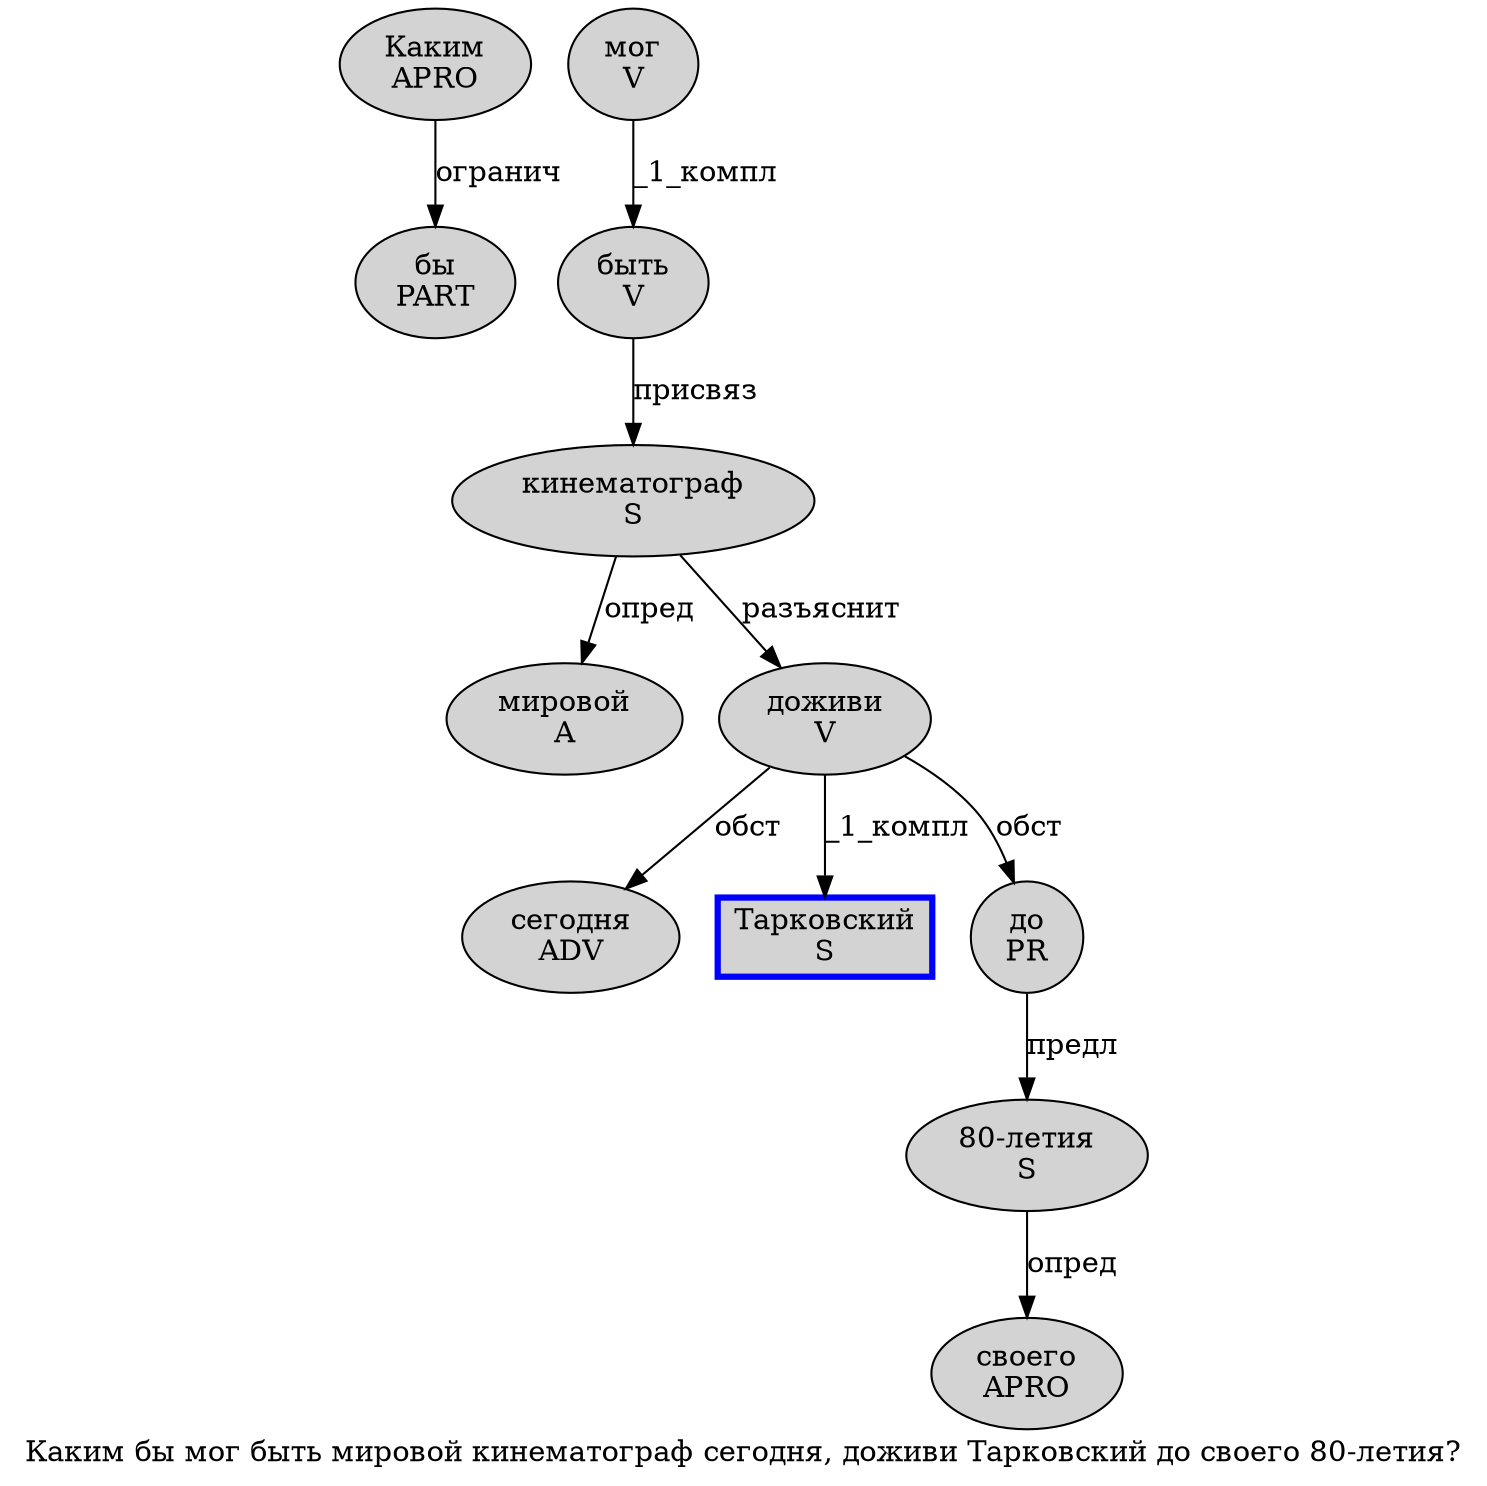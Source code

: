 digraph SENTENCE_2148 {
	graph [label="Каким бы мог быть мировой кинематограф сегодня, доживи Тарковский до своего 80-летия?"]
	node [style=filled]
		0 [label="Каким
APRO" color="" fillcolor=lightgray penwidth=1 shape=ellipse]
		1 [label="бы
PART" color="" fillcolor=lightgray penwidth=1 shape=ellipse]
		2 [label="мог
V" color="" fillcolor=lightgray penwidth=1 shape=ellipse]
		3 [label="быть
V" color="" fillcolor=lightgray penwidth=1 shape=ellipse]
		4 [label="мировой
A" color="" fillcolor=lightgray penwidth=1 shape=ellipse]
		5 [label="кинематограф
S" color="" fillcolor=lightgray penwidth=1 shape=ellipse]
		6 [label="сегодня
ADV" color="" fillcolor=lightgray penwidth=1 shape=ellipse]
		8 [label="доживи
V" color="" fillcolor=lightgray penwidth=1 shape=ellipse]
		9 [label="Тарковский
S" color=blue fillcolor=lightgray penwidth=3 shape=box]
		10 [label="до
PR" color="" fillcolor=lightgray penwidth=1 shape=ellipse]
		11 [label="своего
APRO" color="" fillcolor=lightgray penwidth=1 shape=ellipse]
		12 [label="80-летия
S" color="" fillcolor=lightgray penwidth=1 shape=ellipse]
			0 -> 1 [label="огранич"]
			3 -> 5 [label="присвяз"]
			5 -> 4 [label="опред"]
			5 -> 8 [label="разъяснит"]
			2 -> 3 [label="_1_компл"]
			8 -> 6 [label="обст"]
			8 -> 9 [label="_1_компл"]
			8 -> 10 [label="обст"]
			12 -> 11 [label="опред"]
			10 -> 12 [label="предл"]
}